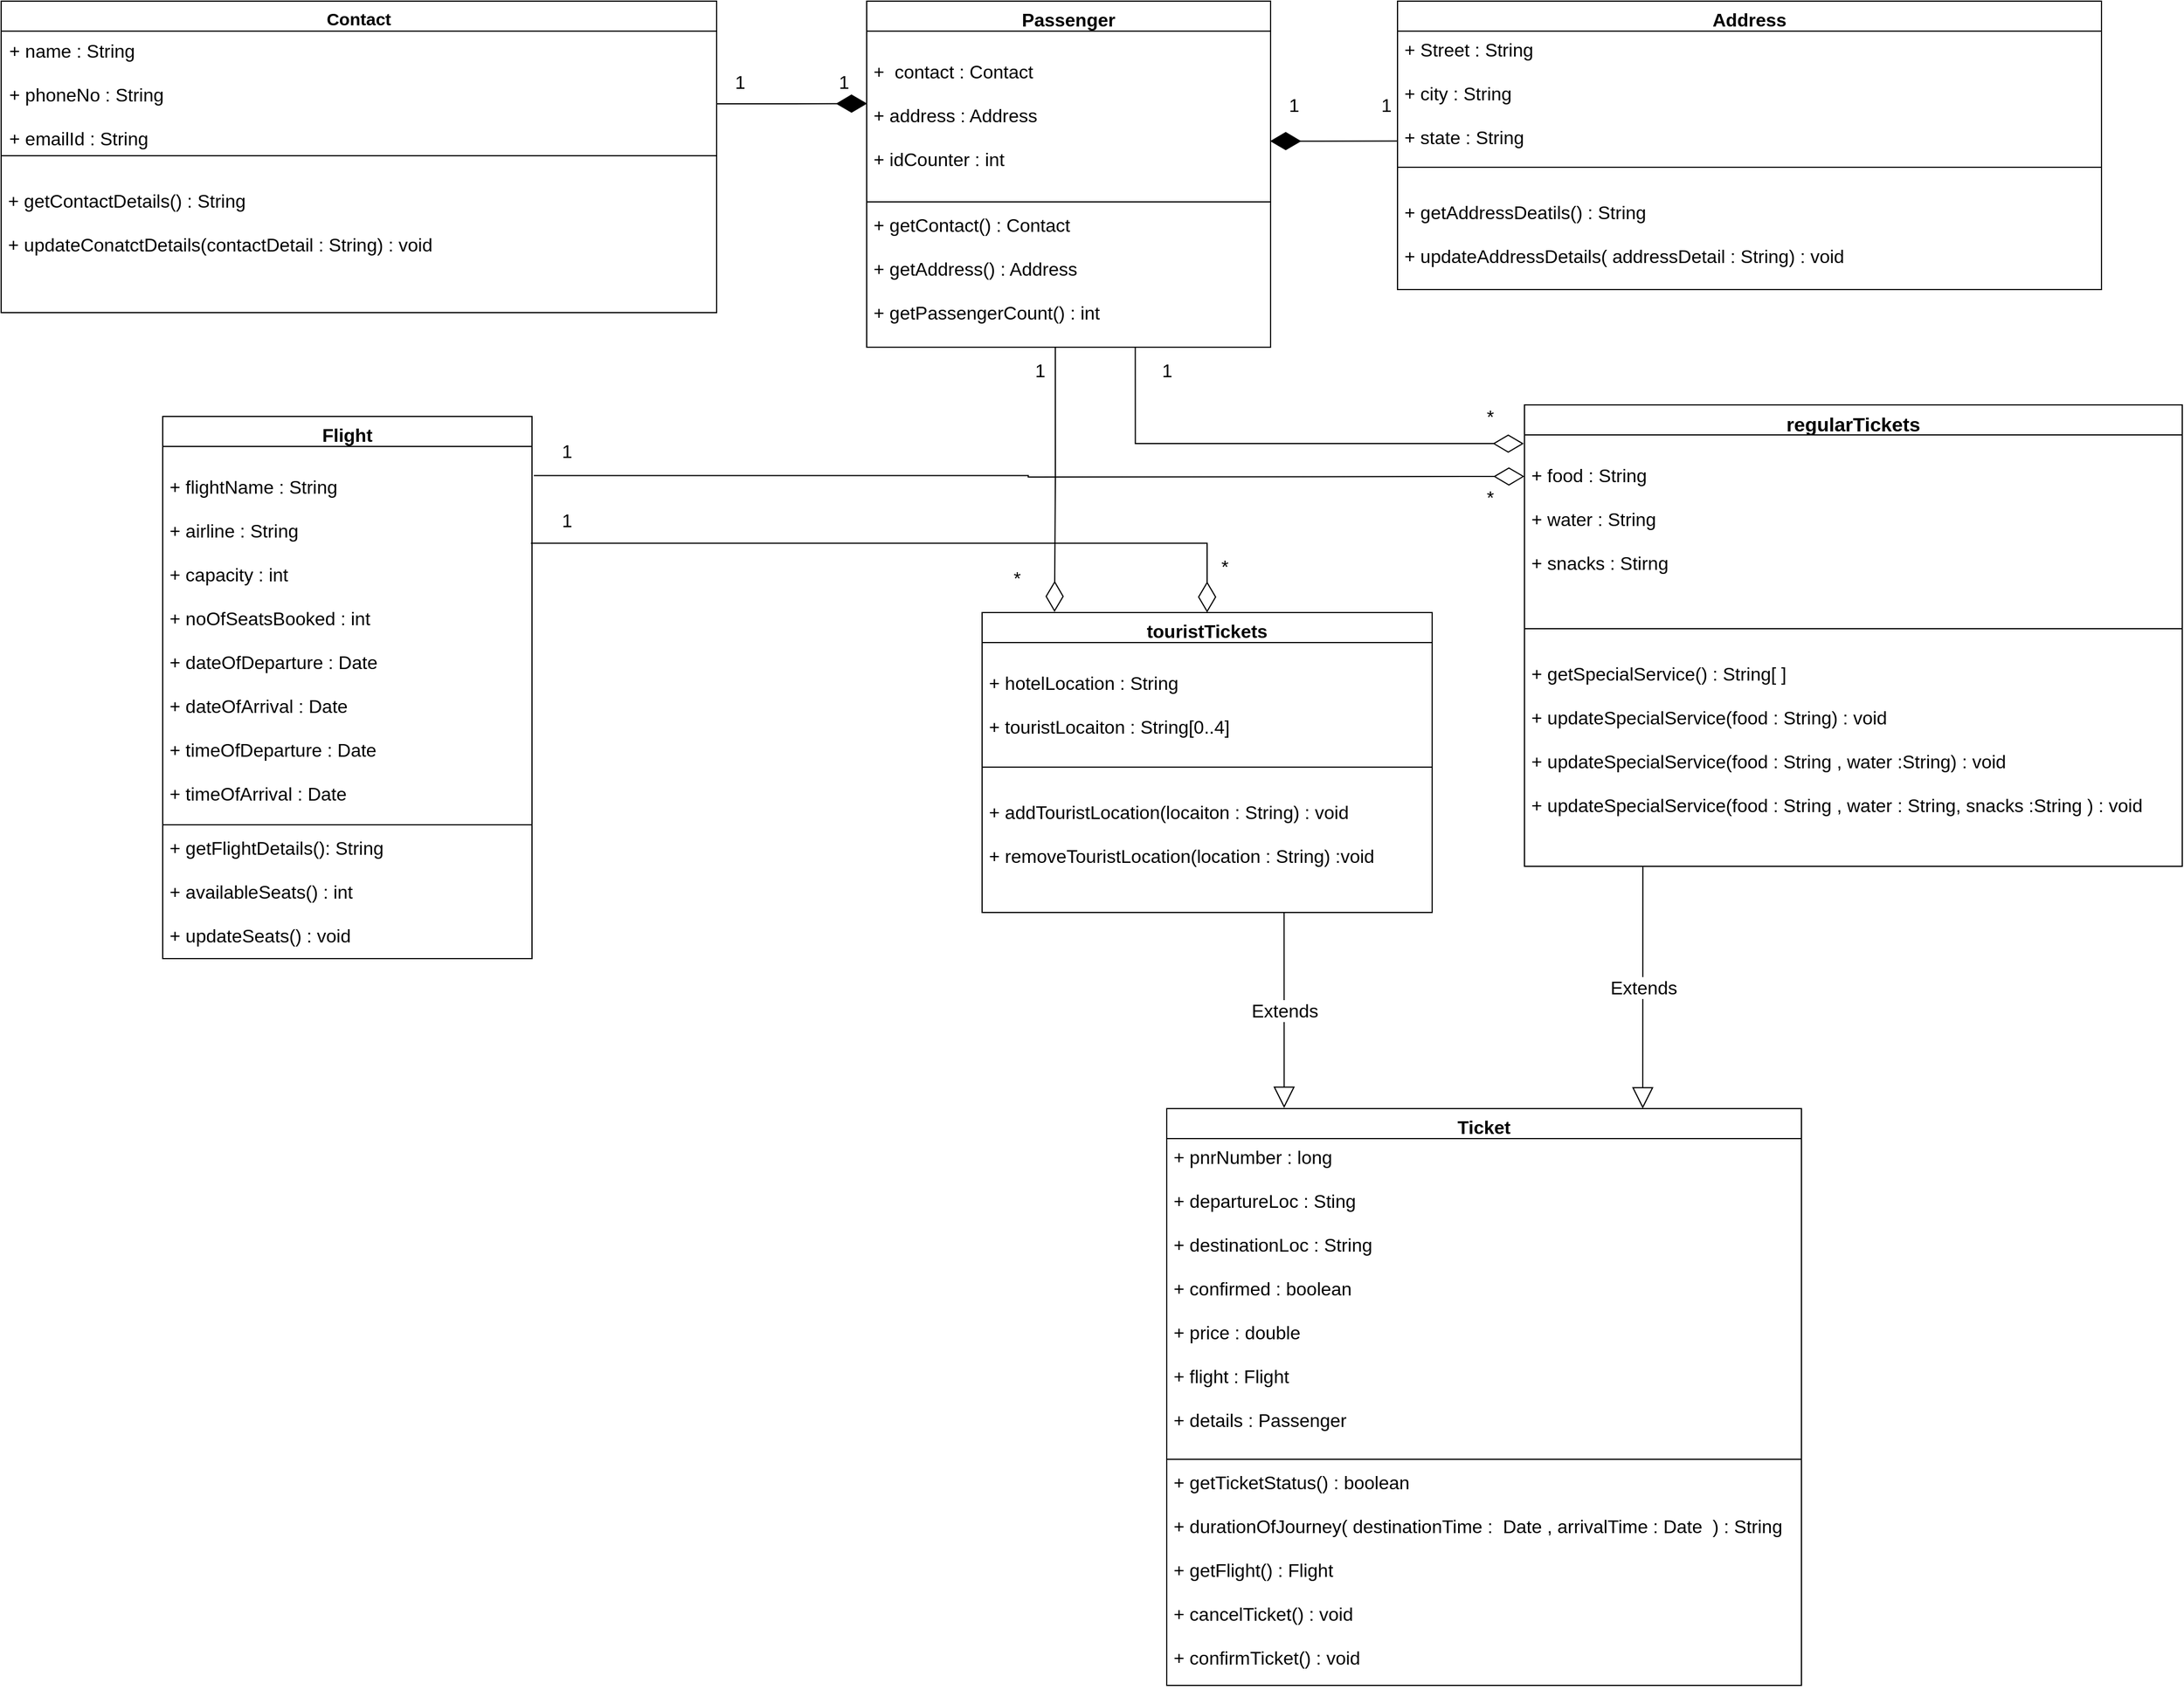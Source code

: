 <mxfile version="15.5.0" type="device"><diagram id="NvTu24u40X7gE-8X-PEI" name="Page-1"><mxGraphModel dx="2076" dy="1158" grid="1" gridSize="10" guides="1" tooltips="1" connect="1" arrows="1" fold="1" page="1" pageScale="1" pageWidth="3000" pageHeight="3000" math="0" shadow="0"><root><mxCell id="0"/><mxCell id="1" parent="0"/><mxCell id="0oGhldkSGV8YVYNDJMoj-5" value="Contact" style="swimlane;fontStyle=1;align=center;verticalAlign=top;childLayout=stackLayout;horizontal=1;startSize=26;horizontalStack=0;resizeParent=1;resizeParentMax=0;resizeLast=0;collapsible=1;marginBottom=0;fontSize=15;" parent="1" vertex="1"><mxGeometry x="370" y="290" width="620" height="270" as="geometry"/></mxCell><mxCell id="0oGhldkSGV8YVYNDJMoj-6" value="+ name : String&#10;&#10;+ phoneNo : String&#10;&#10;+ emailId : String" style="text;strokeColor=none;fillColor=none;align=left;verticalAlign=top;spacingLeft=4;spacingRight=4;overflow=hidden;rotatable=0;points=[[0,0.5],[1,0.5]];portConstraint=eastwest;spacing=3;fontSize=16;" parent="0oGhldkSGV8YVYNDJMoj-5" vertex="1"><mxGeometry y="26" width="620" height="104" as="geometry"/></mxCell><mxCell id="0oGhldkSGV8YVYNDJMoj-7" value="" style="line;strokeWidth=1;fillColor=none;align=left;verticalAlign=middle;spacingTop=-1;spacingLeft=3;spacingRight=3;rotatable=0;labelPosition=right;points=[];portConstraint=eastwest;" parent="0oGhldkSGV8YVYNDJMoj-5" vertex="1"><mxGeometry y="130" width="620" height="8" as="geometry"/></mxCell><mxCell id="0oGhldkSGV8YVYNDJMoj-8" value="&#10;+ getContactDetails() : String&#10;&#10;+ updateConatctDetails(contactDetail : String) : void" style="text;strokeColor=none;fillColor=none;align=left;verticalAlign=top;spacingLeft=4;spacingRight=4;overflow=hidden;rotatable=0;points=[[0,0.5],[1,0.5]];portConstraint=eastwest;fontSize=16;" parent="0oGhldkSGV8YVYNDJMoj-5" vertex="1"><mxGeometry y="138" width="620" height="132" as="geometry"/></mxCell><mxCell id="0oGhldkSGV8YVYNDJMoj-9" value="Address" style="swimlane;fontStyle=1;align=center;verticalAlign=top;childLayout=stackLayout;horizontal=1;startSize=26;horizontalStack=0;resizeParent=1;resizeParentMax=0;resizeLast=0;collapsible=1;marginBottom=0;fontSize=16;" parent="1" vertex="1"><mxGeometry x="1580" y="290" width="610" height="250" as="geometry"/></mxCell><mxCell id="0oGhldkSGV8YVYNDJMoj-10" value="+ Street : String&#10;&#10;+ city : String&#10;&#10;+ state : String" style="text;strokeColor=none;fillColor=none;align=left;verticalAlign=top;spacingLeft=4;spacingRight=4;overflow=hidden;rotatable=0;points=[[0,0.5],[1,0.5]];portConstraint=eastwest;fontSize=16;" parent="0oGhldkSGV8YVYNDJMoj-9" vertex="1"><mxGeometry y="26" width="610" height="114" as="geometry"/></mxCell><mxCell id="0oGhldkSGV8YVYNDJMoj-11" value="" style="line;strokeWidth=1;fillColor=none;align=left;verticalAlign=middle;spacingTop=-1;spacingLeft=3;spacingRight=3;rotatable=0;labelPosition=right;points=[];portConstraint=eastwest;" parent="0oGhldkSGV8YVYNDJMoj-9" vertex="1"><mxGeometry y="140" width="610" height="8" as="geometry"/></mxCell><mxCell id="0oGhldkSGV8YVYNDJMoj-12" value="&#10;+ getAddressDeatils() : String&#10;&#10;+ updateAddressDetails( addressDetail : String) : void" style="text;strokeColor=none;fillColor=none;align=left;verticalAlign=top;spacingLeft=4;spacingRight=4;overflow=hidden;rotatable=0;points=[[0,0.5],[1,0.5]];portConstraint=eastwest;fontSize=16;" parent="0oGhldkSGV8YVYNDJMoj-9" vertex="1"><mxGeometry y="148" width="610" height="102" as="geometry"/></mxCell><mxCell id="0oGhldkSGV8YVYNDJMoj-17" value="regularTickets" style="swimlane;fontStyle=1;align=center;verticalAlign=top;childLayout=stackLayout;horizontal=1;startSize=26;horizontalStack=0;resizeParent=1;resizeParentMax=0;resizeLast=0;collapsible=1;marginBottom=0;fontSize=17;" parent="1" vertex="1"><mxGeometry x="1690" y="640" width="570" height="400" as="geometry"/></mxCell><mxCell id="0oGhldkSGV8YVYNDJMoj-18" value="&#10;+ food : String&#10;&#10;+ water : String&#10;&#10;+ snacks : Stirng " style="text;strokeColor=none;fillColor=none;align=left;verticalAlign=top;spacingLeft=4;spacingRight=4;overflow=hidden;rotatable=0;points=[[0,0.5],[1,0.5]];portConstraint=eastwest;fontSize=16;" parent="0oGhldkSGV8YVYNDJMoj-17" vertex="1"><mxGeometry y="26" width="570" height="164" as="geometry"/></mxCell><mxCell id="0oGhldkSGV8YVYNDJMoj-19" value="" style="line;strokeWidth=1;fillColor=none;align=left;verticalAlign=middle;spacingTop=-1;spacingLeft=3;spacingRight=3;rotatable=0;labelPosition=right;points=[];portConstraint=eastwest;" parent="0oGhldkSGV8YVYNDJMoj-17" vertex="1"><mxGeometry y="190" width="570" height="8" as="geometry"/></mxCell><mxCell id="0oGhldkSGV8YVYNDJMoj-20" value="&#10;+ getSpecialService() : String[ ]&#10;&#10;+ updateSpecialService(food : String) : void &#10;&#10;+ updateSpecialService(food : String , water :String) : void &#10;&#10;+ updateSpecialService(food : String , water : String, snacks :String ) : void" style="text;strokeColor=none;fillColor=none;align=left;verticalAlign=top;spacingLeft=4;spacingRight=4;overflow=hidden;rotatable=0;points=[[0,0.5],[1,0.5]];portConstraint=eastwest;fontSize=16;" parent="0oGhldkSGV8YVYNDJMoj-17" vertex="1"><mxGeometry y="198" width="570" height="202" as="geometry"/></mxCell><mxCell id="0oGhldkSGV8YVYNDJMoj-21" value="touristTickets" style="swimlane;fontStyle=1;align=center;verticalAlign=top;childLayout=stackLayout;horizontal=1;startSize=26;horizontalStack=0;resizeParent=1;resizeParentMax=0;resizeLast=0;collapsible=1;marginBottom=0;fontSize=16;" parent="1" vertex="1"><mxGeometry x="1220" y="820" width="390" height="260" as="geometry"/></mxCell><mxCell id="0oGhldkSGV8YVYNDJMoj-22" value="&#10;+ hotelLocation : String&#10;&#10;+ touristLocaiton : String[0..4]" style="text;strokeColor=none;fillColor=none;align=left;verticalAlign=top;spacingLeft=4;spacingRight=4;overflow=hidden;rotatable=0;points=[[0,0.5],[1,0.5]];portConstraint=eastwest;fontSize=16;" parent="0oGhldkSGV8YVYNDJMoj-21" vertex="1"><mxGeometry y="26" width="390" height="104" as="geometry"/></mxCell><mxCell id="0oGhldkSGV8YVYNDJMoj-23" value="" style="line;strokeWidth=1;fillColor=none;align=left;verticalAlign=middle;spacingTop=-1;spacingLeft=3;spacingRight=3;rotatable=0;labelPosition=right;points=[];portConstraint=eastwest;" parent="0oGhldkSGV8YVYNDJMoj-21" vertex="1"><mxGeometry y="130" width="390" height="8" as="geometry"/></mxCell><mxCell id="0oGhldkSGV8YVYNDJMoj-24" value="&#10;+ addTouristLocation(locaiton : String) : void &#10;&#10;+ removeTouristLocation(location : String) :void" style="text;strokeColor=none;fillColor=none;align=left;verticalAlign=top;spacingLeft=4;spacingRight=4;overflow=hidden;rotatable=0;points=[[0,0.5],[1,0.5]];portConstraint=eastwest;fontSize=16;" parent="0oGhldkSGV8YVYNDJMoj-21" vertex="1"><mxGeometry y="138" width="390" height="122" as="geometry"/></mxCell><mxCell id="0oGhldkSGV8YVYNDJMoj-25" value="Flight" style="swimlane;fontStyle=1;align=center;verticalAlign=top;childLayout=stackLayout;horizontal=1;startSize=26;horizontalStack=0;resizeParent=1;resizeParentMax=0;resizeLast=0;collapsible=1;marginBottom=0;fontSize=16;" parent="1" vertex="1"><mxGeometry x="510" y="650" width="320" height="470" as="geometry"/></mxCell><mxCell id="0oGhldkSGV8YVYNDJMoj-26" value="&#10;+ flightName : String&#10;&#10;+ airline : String&#10;&#10;+ capacity : int &#10;&#10;+ noOfSeatsBooked : int&#10;&#10;+ dateOfDeparture : Date &#10;&#10;+ dateOfArrival : Date&#10;&#10;+ timeOfDeparture : Date&#10;&#10;+ timeOfArrival : Date&#10;" style="text;strokeColor=none;fillColor=none;align=left;verticalAlign=top;spacingLeft=4;spacingRight=4;overflow=hidden;rotatable=0;points=[[0,0.5],[1,0.5]];portConstraint=eastwest;fontSize=16;" parent="0oGhldkSGV8YVYNDJMoj-25" vertex="1"><mxGeometry y="26" width="320" height="324" as="geometry"/></mxCell><mxCell id="0oGhldkSGV8YVYNDJMoj-27" value="" style="line;strokeWidth=1;fillColor=none;align=left;verticalAlign=middle;spacingTop=-1;spacingLeft=3;spacingRight=3;rotatable=0;labelPosition=right;points=[];portConstraint=eastwest;" parent="0oGhldkSGV8YVYNDJMoj-25" vertex="1"><mxGeometry y="350" width="320" height="8" as="geometry"/></mxCell><mxCell id="0oGhldkSGV8YVYNDJMoj-28" value="+ getFlightDetails(): String&#10;&#10;+ availableSeats() : int&#10;&#10;+ updateSeats() : void " style="text;strokeColor=none;fillColor=none;align=left;verticalAlign=top;spacingLeft=4;spacingRight=4;overflow=hidden;rotatable=0;points=[[0,0.5],[1,0.5]];portConstraint=eastwest;fontSize=16;" parent="0oGhldkSGV8YVYNDJMoj-25" vertex="1"><mxGeometry y="358" width="320" height="112" as="geometry"/></mxCell><mxCell id="SRdbyxWXHOhJ_nny6gn2-12" value="Ticket" style="swimlane;fontStyle=1;align=center;verticalAlign=top;childLayout=stackLayout;horizontal=1;startSize=26;horizontalStack=0;resizeParent=1;resizeParentMax=0;resizeLast=0;collapsible=1;marginBottom=0;fontSize=16;" parent="1" vertex="1"><mxGeometry x="1380" y="1250" width="550" height="500" as="geometry"/></mxCell><mxCell id="SRdbyxWXHOhJ_nny6gn2-13" value="+ pnrNumber : long&#10;&#10;+ departureLoc : Sting&#10;&#10;+ destinationLoc : String&#10;&#10;+ confirmed : boolean&#10;&#10;+ price : double &#10;&#10;+ flight : Flight &#10;&#10;+ details : Passenger " style="text;strokeColor=none;fillColor=none;align=left;verticalAlign=top;spacingLeft=4;spacingRight=4;overflow=hidden;rotatable=0;points=[[0,0.5],[1,0.5]];portConstraint=eastwest;fontSize=16;" parent="SRdbyxWXHOhJ_nny6gn2-12" vertex="1"><mxGeometry y="26" width="550" height="274" as="geometry"/></mxCell><mxCell id="SRdbyxWXHOhJ_nny6gn2-14" value="" style="line;strokeWidth=1;fillColor=none;align=left;verticalAlign=middle;spacingTop=-1;spacingLeft=3;spacingRight=3;rotatable=0;labelPosition=right;points=[];portConstraint=eastwest;" parent="SRdbyxWXHOhJ_nny6gn2-12" vertex="1"><mxGeometry y="300" width="550" height="8" as="geometry"/></mxCell><mxCell id="SRdbyxWXHOhJ_nny6gn2-15" value="+ getTicketStatus() : boolean&#10;&#10;+ durationOfJourney( destinationTime :  Date , arrivalTime : Date  ) : String  &#10;&#10;+ getFlight() : Flight &#10;&#10;+ cancelTicket() : void &#10;&#10;+ confirmTicket() : void" style="text;strokeColor=none;fillColor=none;align=left;verticalAlign=top;spacingLeft=4;spacingRight=4;overflow=hidden;rotatable=0;points=[[0,0.5],[1,0.5]];portConstraint=eastwest;fontSize=16;" parent="SRdbyxWXHOhJ_nny6gn2-12" vertex="1"><mxGeometry y="308" width="550" height="192" as="geometry"/></mxCell><mxCell id="SRdbyxWXHOhJ_nny6gn2-19" value="Passenger" style="swimlane;fontStyle=1;align=center;verticalAlign=top;childLayout=stackLayout;horizontal=1;startSize=26;horizontalStack=0;resizeParent=1;resizeParentMax=0;resizeLast=0;collapsible=1;marginBottom=0;fontSize=16;" parent="1" vertex="1"><mxGeometry x="1120" y="290" width="350" height="300" as="geometry"/></mxCell><mxCell id="SRdbyxWXHOhJ_nny6gn2-20" value="&#10;+  contact : Contact&#10;&#10;+ address : Address&#10;&#10;+ idCounter : int" style="text;strokeColor=none;fillColor=none;align=left;verticalAlign=top;spacingLeft=4;spacingRight=4;overflow=hidden;rotatable=0;points=[[0,0.5],[1,0.5]];portConstraint=eastwest;fontSize=16;" parent="SRdbyxWXHOhJ_nny6gn2-19" vertex="1"><mxGeometry y="26" width="350" height="144" as="geometry"/></mxCell><mxCell id="SRdbyxWXHOhJ_nny6gn2-21" value="" style="line;strokeWidth=1;fillColor=none;align=left;verticalAlign=middle;spacingTop=-1;spacingLeft=3;spacingRight=3;rotatable=0;labelPosition=right;points=[];portConstraint=eastwest;fontSize=16;" parent="SRdbyxWXHOhJ_nny6gn2-19" vertex="1"><mxGeometry y="170" width="350" height="8" as="geometry"/></mxCell><mxCell id="SRdbyxWXHOhJ_nny6gn2-22" value="+ getContact() : Contact&#10;&#10;+ getAddress() : Address&#10;&#10;+ getPassengerCount() : int " style="text;strokeColor=none;fillColor=none;align=left;verticalAlign=top;spacingLeft=4;spacingRight=4;overflow=hidden;rotatable=0;points=[[0,0.5],[1,0.5]];portConstraint=eastwest;fontSize=16;" parent="SRdbyxWXHOhJ_nny6gn2-19" vertex="1"><mxGeometry y="178" width="350" height="122" as="geometry"/></mxCell><mxCell id="SRdbyxWXHOhJ_nny6gn2-24" value="" style="endArrow=diamondThin;endFill=0;endSize=24;html=1;rounded=0;fontSize=16;edgeStyle=orthogonalEdgeStyle;exitX=0.997;exitY=0.259;exitDx=0;exitDy=0;exitPerimeter=0;entryX=0.5;entryY=0;entryDx=0;entryDy=0;" parent="1" source="0oGhldkSGV8YVYNDJMoj-26" target="0oGhldkSGV8YVYNDJMoj-21" edge="1"><mxGeometry width="160" relative="1" as="geometry"><mxPoint x="1290" y="760" as="sourcePoint"/><mxPoint x="1450" y="760" as="targetPoint"/></mxGeometry></mxCell><mxCell id="SRdbyxWXHOhJ_nny6gn2-25" value="" style="endArrow=diamondThin;endFill=0;endSize=24;html=1;rounded=0;fontSize=16;edgeStyle=orthogonalEdgeStyle;exitX=1.005;exitY=0.078;exitDx=0;exitDy=0;exitPerimeter=0;" parent="1" source="0oGhldkSGV8YVYNDJMoj-26" edge="1"><mxGeometry width="160" relative="1" as="geometry"><mxPoint x="1290" y="700" as="sourcePoint"/><mxPoint x="1690" y="702" as="targetPoint"/></mxGeometry></mxCell><mxCell id="SRdbyxWXHOhJ_nny6gn2-29" value="Extends" style="endArrow=block;endSize=16;endFill=0;html=1;rounded=0;fontSize=16;edgeStyle=orthogonalEdgeStyle;exitX=0.671;exitY=1;exitDx=0;exitDy=0;exitPerimeter=0;entryX=0.185;entryY=-0.001;entryDx=0;entryDy=0;entryPerimeter=0;" parent="1" source="0oGhldkSGV8YVYNDJMoj-24" target="SRdbyxWXHOhJ_nny6gn2-12" edge="1"><mxGeometry width="160" relative="1" as="geometry"><mxPoint x="1480" y="1130" as="sourcePoint"/><mxPoint x="1640" y="1130" as="targetPoint"/><Array as="points"><mxPoint x="1482" y="1110"/><mxPoint x="1482" y="1110"/></Array></mxGeometry></mxCell><mxCell id="SRdbyxWXHOhJ_nny6gn2-30" value="Extends" style="endArrow=block;endSize=16;endFill=0;html=1;rounded=0;fontSize=16;edgeStyle=orthogonalEdgeStyle;exitX=0.18;exitY=1;exitDx=0;exitDy=0;exitPerimeter=0;entryX=0.75;entryY=0;entryDx=0;entryDy=0;" parent="1" source="0oGhldkSGV8YVYNDJMoj-20" target="SRdbyxWXHOhJ_nny6gn2-12" edge="1"><mxGeometry width="160" relative="1" as="geometry"><mxPoint x="1790" y="1140" as="sourcePoint"/><mxPoint x="1950" y="1140" as="targetPoint"/><Array as="points"><mxPoint x="1793" y="1050"/><mxPoint x="1792" y="1050"/></Array></mxGeometry></mxCell><mxCell id="SRdbyxWXHOhJ_nny6gn2-31" value="1" style="text;html=1;align=center;verticalAlign=middle;resizable=0;points=[];autosize=1;strokeColor=none;fillColor=none;fontSize=16;" parent="1" vertex="1"><mxGeometry x="850" y="670" width="20" height="20" as="geometry"/></mxCell><mxCell id="SRdbyxWXHOhJ_nny6gn2-32" value="*" style="text;html=1;align=center;verticalAlign=middle;resizable=0;points=[];autosize=1;strokeColor=none;fillColor=none;fontSize=16;" parent="1" vertex="1"><mxGeometry x="1650" y="710" width="20" height="20" as="geometry"/></mxCell><mxCell id="SRdbyxWXHOhJ_nny6gn2-33" value="*" style="text;html=1;align=center;verticalAlign=middle;resizable=0;points=[];autosize=1;strokeColor=none;fillColor=none;fontSize=16;" parent="1" vertex="1"><mxGeometry x="1420" y="770" width="20" height="20" as="geometry"/></mxCell><mxCell id="SRdbyxWXHOhJ_nny6gn2-34" value="1" style="text;html=1;align=center;verticalAlign=middle;resizable=0;points=[];autosize=1;strokeColor=none;fillColor=none;fontSize=16;" parent="1" vertex="1"><mxGeometry x="850" y="730" width="20" height="20" as="geometry"/></mxCell><mxCell id="SRdbyxWXHOhJ_nny6gn2-35" value="" style="endArrow=diamondThin;endFill=0;endSize=24;html=1;rounded=0;fontSize=16;edgeStyle=orthogonalEdgeStyle;exitX=0.467;exitY=1.004;exitDx=0;exitDy=0;exitPerimeter=0;entryX=0.161;entryY=-0.002;entryDx=0;entryDy=0;entryPerimeter=0;" parent="1" source="SRdbyxWXHOhJ_nny6gn2-22" target="0oGhldkSGV8YVYNDJMoj-21" edge="1"><mxGeometry width="160" relative="1" as="geometry"><mxPoint x="1250" y="630" as="sourcePoint"/><mxPoint x="1410" y="630" as="targetPoint"/></mxGeometry></mxCell><mxCell id="SRdbyxWXHOhJ_nny6gn2-36" value="" style="endArrow=diamondThin;endFill=0;endSize=24;html=1;rounded=0;fontSize=16;edgeStyle=orthogonalEdgeStyle;exitX=0.665;exitY=1;exitDx=0;exitDy=0;exitPerimeter=0;entryX=-0.001;entryY=0.046;entryDx=0;entryDy=0;entryPerimeter=0;" parent="1" source="SRdbyxWXHOhJ_nny6gn2-22" target="0oGhldkSGV8YVYNDJMoj-18" edge="1"><mxGeometry width="160" relative="1" as="geometry"><mxPoint x="1390" y="670" as="sourcePoint"/><mxPoint x="1550" y="670" as="targetPoint"/><Array as="points"><mxPoint x="1353" y="674"/></Array></mxGeometry></mxCell><mxCell id="SRdbyxWXHOhJ_nny6gn2-37" value="1" style="text;html=1;align=center;verticalAlign=middle;resizable=0;points=[];autosize=1;strokeColor=none;fillColor=none;fontSize=16;" parent="1" vertex="1"><mxGeometry x="1370" y="600" width="20" height="20" as="geometry"/></mxCell><mxCell id="SRdbyxWXHOhJ_nny6gn2-38" value="*" style="text;html=1;align=center;verticalAlign=middle;resizable=0;points=[];autosize=1;strokeColor=none;fillColor=none;fontSize=16;" parent="1" vertex="1"><mxGeometry x="1650" y="640" width="20" height="20" as="geometry"/></mxCell><mxCell id="SRdbyxWXHOhJ_nny6gn2-39" value="1" style="text;html=1;align=center;verticalAlign=middle;resizable=0;points=[];autosize=1;strokeColor=none;fillColor=none;fontSize=16;" parent="1" vertex="1"><mxGeometry x="1260" y="600" width="20" height="20" as="geometry"/></mxCell><mxCell id="SRdbyxWXHOhJ_nny6gn2-40" value="*" style="text;html=1;align=center;verticalAlign=middle;resizable=0;points=[];autosize=1;strokeColor=none;fillColor=none;fontSize=16;" parent="1" vertex="1"><mxGeometry x="1240" y="780" width="20" height="20" as="geometry"/></mxCell><mxCell id="SRdbyxWXHOhJ_nny6gn2-41" value="" style="endArrow=diamondThin;endFill=1;endSize=24;html=1;rounded=0;fontSize=16;edgeStyle=orthogonalEdgeStyle;exitX=1;exitY=0.606;exitDx=0;exitDy=0;exitPerimeter=0;entryX=0.001;entryY=0.436;entryDx=0;entryDy=0;entryPerimeter=0;" parent="1" source="0oGhldkSGV8YVYNDJMoj-6" target="SRdbyxWXHOhJ_nny6gn2-20" edge="1"><mxGeometry width="160" relative="1" as="geometry"><mxPoint x="950" y="380" as="sourcePoint"/><mxPoint x="1110" y="380" as="targetPoint"/></mxGeometry></mxCell><mxCell id="SRdbyxWXHOhJ_nny6gn2-42" value="" style="endArrow=diamondThin;endFill=1;endSize=24;html=1;rounded=0;fontSize=16;edgeStyle=orthogonalEdgeStyle;entryX=0.999;entryY=0.662;entryDx=0;entryDy=0;entryPerimeter=0;exitX=0;exitY=0.836;exitDx=0;exitDy=0;exitPerimeter=0;" parent="1" source="0oGhldkSGV8YVYNDJMoj-10" target="SRdbyxWXHOhJ_nny6gn2-20" edge="1"><mxGeometry width="160" relative="1" as="geometry"><mxPoint x="1570" y="380" as="sourcePoint"/><mxPoint x="1610" y="340" as="targetPoint"/></mxGeometry></mxCell><mxCell id="SRdbyxWXHOhJ_nny6gn2-43" value="1" style="text;html=1;align=center;verticalAlign=middle;resizable=0;points=[];autosize=1;strokeColor=none;fillColor=none;fontSize=16;" parent="1" vertex="1"><mxGeometry x="1000" y="350" width="20" height="20" as="geometry"/></mxCell><mxCell id="SRdbyxWXHOhJ_nny6gn2-45" value="1" style="text;html=1;align=center;verticalAlign=middle;resizable=0;points=[];autosize=1;strokeColor=none;fillColor=none;fontSize=16;" parent="1" vertex="1"><mxGeometry x="1560" y="370" width="20" height="20" as="geometry"/></mxCell><mxCell id="SRdbyxWXHOhJ_nny6gn2-46" value="1" style="text;html=1;align=center;verticalAlign=middle;resizable=0;points=[];autosize=1;strokeColor=none;fillColor=none;fontSize=16;" parent="1" vertex="1"><mxGeometry x="1480" y="370" width="20" height="20" as="geometry"/></mxCell><mxCell id="SRdbyxWXHOhJ_nny6gn2-47" value="1" style="text;html=1;align=center;verticalAlign=middle;resizable=0;points=[];autosize=1;strokeColor=none;fillColor=none;fontSize=16;" parent="1" vertex="1"><mxGeometry x="1090" y="350" width="20" height="20" as="geometry"/></mxCell></root></mxGraphModel></diagram></mxfile>
